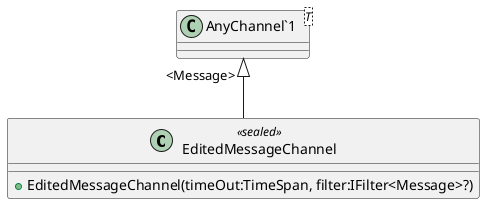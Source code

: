 @startuml
class EditedMessageChannel <<sealed>> {
    + EditedMessageChannel(timeOut:TimeSpan, filter:IFilter<Message>?)
}
class "AnyChannel`1"<T> {
}
"AnyChannel`1" "<Message>" <|-- EditedMessageChannel
@enduml
